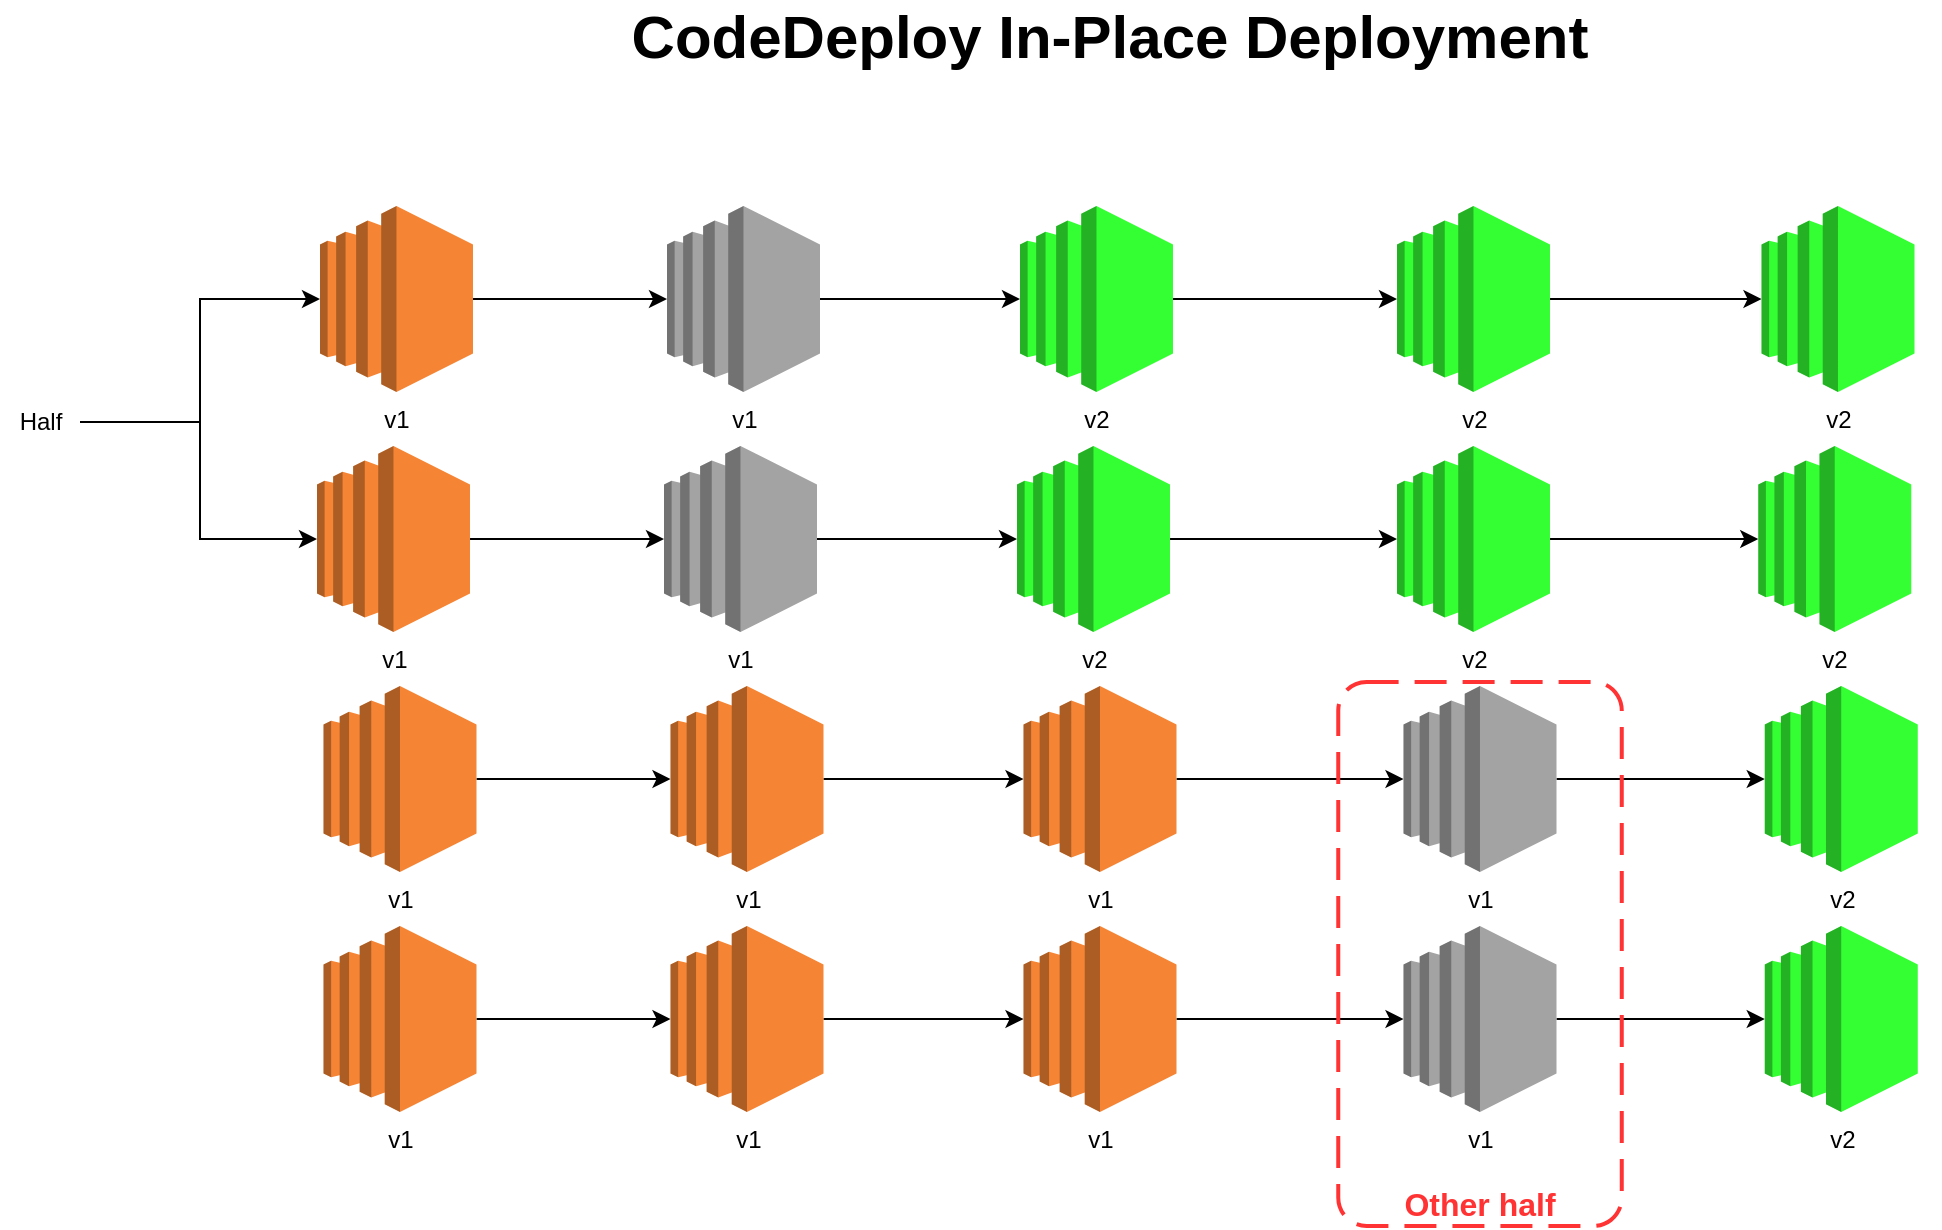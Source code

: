 <mxfile version="21.5.1" type="device">
  <diagram name="Page-1" id="Rck_diRTb7xteAQt73CQ">
    <mxGraphModel dx="1584" dy="1690" grid="1" gridSize="10" guides="1" tooltips="1" connect="1" arrows="1" fold="1" page="1" pageScale="1" pageWidth="850" pageHeight="1100" math="0" shadow="0">
      <root>
        <mxCell id="0" />
        <mxCell id="1" parent="0" />
        <mxCell id="HZa0m9FP3mSwSl7YWpL0-22" style="edgeStyle=orthogonalEdgeStyle;rounded=0;orthogonalLoop=1;jettySize=auto;html=1;entryX=0;entryY=0.5;entryDx=0;entryDy=0;entryPerimeter=0;" parent="1" source="HZa0m9FP3mSwSl7YWpL0-17" target="HZa0m9FP3mSwSl7YWpL0-20" edge="1">
          <mxGeometry relative="1" as="geometry" />
        </mxCell>
        <mxCell id="HZa0m9FP3mSwSl7YWpL0-17" value="v1" style="outlineConnect=0;dashed=0;verticalLabelPosition=bottom;verticalAlign=top;align=center;html=1;shape=mxgraph.aws3.ec2;fillColor=#F58534;gradientColor=none;" parent="1" vertex="1">
          <mxGeometry x="250" y="320" width="76.5" height="93" as="geometry" />
        </mxCell>
        <mxCell id="HZa0m9FP3mSwSl7YWpL0-25" style="edgeStyle=orthogonalEdgeStyle;rounded=0;orthogonalLoop=1;jettySize=auto;html=1;" parent="1" source="HZa0m9FP3mSwSl7YWpL0-20" target="HZa0m9FP3mSwSl7YWpL0-24" edge="1">
          <mxGeometry relative="1" as="geometry" />
        </mxCell>
        <mxCell id="HZa0m9FP3mSwSl7YWpL0-20" value="v1" style="outlineConnect=0;dashed=0;verticalLabelPosition=bottom;verticalAlign=top;align=center;html=1;shape=mxgraph.aws3.ec2;fillColor=#a3a3a3;gradientColor=none;" parent="1" vertex="1">
          <mxGeometry x="423.5" y="320" width="76.5" height="93" as="geometry" />
        </mxCell>
        <mxCell id="HZa0m9FP3mSwSl7YWpL0-56" style="edgeStyle=orthogonalEdgeStyle;rounded=0;orthogonalLoop=1;jettySize=auto;html=1;entryX=0;entryY=0.5;entryDx=0;entryDy=0;entryPerimeter=0;" parent="1" source="HZa0m9FP3mSwSl7YWpL0-24" target="HZa0m9FP3mSwSl7YWpL0-49" edge="1">
          <mxGeometry relative="1" as="geometry" />
        </mxCell>
        <mxCell id="HZa0m9FP3mSwSl7YWpL0-24" value="v2" style="outlineConnect=0;dashed=0;verticalLabelPosition=bottom;verticalAlign=top;align=center;html=1;shape=mxgraph.aws3.ec2;fillColor=#33FF33;gradientColor=none;" parent="1" vertex="1">
          <mxGeometry x="600" y="320" width="76.5" height="93" as="geometry" />
        </mxCell>
        <mxCell id="HZa0m9FP3mSwSl7YWpL0-28" style="edgeStyle=orthogonalEdgeStyle;rounded=0;orthogonalLoop=1;jettySize=auto;html=1;entryX=0;entryY=0.5;entryDx=0;entryDy=0;entryPerimeter=0;" parent="1" source="HZa0m9FP3mSwSl7YWpL0-29" target="HZa0m9FP3mSwSl7YWpL0-31" edge="1">
          <mxGeometry relative="1" as="geometry" />
        </mxCell>
        <mxCell id="HZa0m9FP3mSwSl7YWpL0-29" value="v1" style="outlineConnect=0;dashed=0;verticalLabelPosition=bottom;verticalAlign=top;align=center;html=1;shape=mxgraph.aws3.ec2;fillColor=#F58534;gradientColor=none;" parent="1" vertex="1">
          <mxGeometry x="248.5" y="440" width="76.5" height="93" as="geometry" />
        </mxCell>
        <mxCell id="HZa0m9FP3mSwSl7YWpL0-30" style="edgeStyle=orthogonalEdgeStyle;rounded=0;orthogonalLoop=1;jettySize=auto;html=1;" parent="1" source="HZa0m9FP3mSwSl7YWpL0-31" target="HZa0m9FP3mSwSl7YWpL0-32" edge="1">
          <mxGeometry relative="1" as="geometry" />
        </mxCell>
        <mxCell id="HZa0m9FP3mSwSl7YWpL0-31" value="v1" style="outlineConnect=0;dashed=0;verticalLabelPosition=bottom;verticalAlign=top;align=center;html=1;shape=mxgraph.aws3.ec2;fillColor=#a3a3a3;gradientColor=none;" parent="1" vertex="1">
          <mxGeometry x="422" y="440" width="76.5" height="93" as="geometry" />
        </mxCell>
        <mxCell id="HZa0m9FP3mSwSl7YWpL0-57" style="edgeStyle=orthogonalEdgeStyle;rounded=0;orthogonalLoop=1;jettySize=auto;html=1;" parent="1" source="HZa0m9FP3mSwSl7YWpL0-32" target="HZa0m9FP3mSwSl7YWpL0-51" edge="1">
          <mxGeometry relative="1" as="geometry" />
        </mxCell>
        <mxCell id="HZa0m9FP3mSwSl7YWpL0-32" value="v2" style="outlineConnect=0;dashed=0;verticalLabelPosition=bottom;verticalAlign=top;align=center;html=1;shape=mxgraph.aws3.ec2;fillColor=#33FF33;gradientColor=none;" parent="1" vertex="1">
          <mxGeometry x="598.5" y="440" width="76.5" height="93" as="geometry" />
        </mxCell>
        <mxCell id="HZa0m9FP3mSwSl7YWpL0-33" style="edgeStyle=orthogonalEdgeStyle;rounded=0;orthogonalLoop=1;jettySize=auto;html=1;entryX=0;entryY=0.5;entryDx=0;entryDy=0;entryPerimeter=0;" parent="1" source="HZa0m9FP3mSwSl7YWpL0-34" target="HZa0m9FP3mSwSl7YWpL0-36" edge="1">
          <mxGeometry relative="1" as="geometry" />
        </mxCell>
        <mxCell id="HZa0m9FP3mSwSl7YWpL0-34" value="v1" style="outlineConnect=0;dashed=0;verticalLabelPosition=bottom;verticalAlign=top;align=center;html=1;shape=mxgraph.aws3.ec2;fillColor=#F58534;gradientColor=none;" parent="1" vertex="1">
          <mxGeometry x="251.75" y="560" width="76.5" height="93" as="geometry" />
        </mxCell>
        <mxCell id="HZa0m9FP3mSwSl7YWpL0-35" style="edgeStyle=orthogonalEdgeStyle;rounded=0;orthogonalLoop=1;jettySize=auto;html=1;" parent="1" source="HZa0m9FP3mSwSl7YWpL0-36" target="HZa0m9FP3mSwSl7YWpL0-37" edge="1">
          <mxGeometry relative="1" as="geometry" />
        </mxCell>
        <mxCell id="HZa0m9FP3mSwSl7YWpL0-36" value="v1" style="outlineConnect=0;dashed=0;verticalLabelPosition=bottom;verticalAlign=top;align=center;html=1;shape=mxgraph.aws3.ec2;fillColor=#F58534;gradientColor=none;" parent="1" vertex="1">
          <mxGeometry x="425.25" y="560" width="76.5" height="93" as="geometry" />
        </mxCell>
        <mxCell id="HZa0m9FP3mSwSl7YWpL0-58" style="edgeStyle=orthogonalEdgeStyle;rounded=0;orthogonalLoop=1;jettySize=auto;html=1;entryX=0;entryY=0.5;entryDx=0;entryDy=0;entryPerimeter=0;" parent="1" source="HZa0m9FP3mSwSl7YWpL0-37" target="HZa0m9FP3mSwSl7YWpL0-53" edge="1">
          <mxGeometry relative="1" as="geometry" />
        </mxCell>
        <mxCell id="HZa0m9FP3mSwSl7YWpL0-37" value="v1" style="outlineConnect=0;dashed=0;verticalLabelPosition=bottom;verticalAlign=top;align=center;html=1;shape=mxgraph.aws3.ec2;fillColor=#F58534;gradientColor=none;" parent="1" vertex="1">
          <mxGeometry x="601.75" y="560" width="76.5" height="93" as="geometry" />
        </mxCell>
        <mxCell id="HZa0m9FP3mSwSl7YWpL0-38" style="edgeStyle=orthogonalEdgeStyle;rounded=0;orthogonalLoop=1;jettySize=auto;html=1;entryX=0;entryY=0.5;entryDx=0;entryDy=0;entryPerimeter=0;" parent="1" source="HZa0m9FP3mSwSl7YWpL0-39" target="HZa0m9FP3mSwSl7YWpL0-41" edge="1">
          <mxGeometry relative="1" as="geometry" />
        </mxCell>
        <mxCell id="HZa0m9FP3mSwSl7YWpL0-39" value="v1" style="outlineConnect=0;dashed=0;verticalLabelPosition=bottom;verticalAlign=top;align=center;html=1;shape=mxgraph.aws3.ec2;fillColor=#F58534;gradientColor=none;" parent="1" vertex="1">
          <mxGeometry x="251.75" y="680" width="76.5" height="93" as="geometry" />
        </mxCell>
        <mxCell id="HZa0m9FP3mSwSl7YWpL0-40" style="edgeStyle=orthogonalEdgeStyle;rounded=0;orthogonalLoop=1;jettySize=auto;html=1;" parent="1" source="HZa0m9FP3mSwSl7YWpL0-41" target="HZa0m9FP3mSwSl7YWpL0-42" edge="1">
          <mxGeometry relative="1" as="geometry" />
        </mxCell>
        <mxCell id="HZa0m9FP3mSwSl7YWpL0-41" value="v1" style="outlineConnect=0;dashed=0;verticalLabelPosition=bottom;verticalAlign=top;align=center;html=1;shape=mxgraph.aws3.ec2;fillColor=#f58534;gradientColor=none;" parent="1" vertex="1">
          <mxGeometry x="425.25" y="680" width="76.5" height="93" as="geometry" />
        </mxCell>
        <mxCell id="HZa0m9FP3mSwSl7YWpL0-59" style="edgeStyle=orthogonalEdgeStyle;rounded=0;orthogonalLoop=1;jettySize=auto;html=1;entryX=0;entryY=0.5;entryDx=0;entryDy=0;entryPerimeter=0;" parent="1" source="HZa0m9FP3mSwSl7YWpL0-42" target="HZa0m9FP3mSwSl7YWpL0-55" edge="1">
          <mxGeometry relative="1" as="geometry" />
        </mxCell>
        <mxCell id="HZa0m9FP3mSwSl7YWpL0-42" value="v1" style="outlineConnect=0;dashed=0;verticalLabelPosition=bottom;verticalAlign=top;align=center;html=1;shape=mxgraph.aws3.ec2;fillColor=#f58534;gradientColor=none;" parent="1" vertex="1">
          <mxGeometry x="601.75" y="680" width="76.5" height="93" as="geometry" />
        </mxCell>
        <mxCell id="HZa0m9FP3mSwSl7YWpL0-43" value="CodeDeploy&amp;nbsp;In-Place Deployment" style="text;html=1;strokeColor=none;fillColor=none;align=center;verticalAlign=middle;whiteSpace=wrap;rounded=0;fontSize=30;fontStyle=1" parent="1" vertex="1">
          <mxGeometry x="230" y="220" width="830" height="30" as="geometry" />
        </mxCell>
        <mxCell id="HZa0m9FP3mSwSl7YWpL0-45" style="edgeStyle=orthogonalEdgeStyle;rounded=0;orthogonalLoop=1;jettySize=auto;html=1;entryX=0;entryY=0.5;entryDx=0;entryDy=0;entryPerimeter=0;" parent="1" source="HZa0m9FP3mSwSl7YWpL0-44" target="HZa0m9FP3mSwSl7YWpL0-17" edge="1">
          <mxGeometry relative="1" as="geometry">
            <Array as="points">
              <mxPoint x="190" y="428" />
              <mxPoint x="190" y="367" />
            </Array>
          </mxGeometry>
        </mxCell>
        <mxCell id="HZa0m9FP3mSwSl7YWpL0-46" style="edgeStyle=orthogonalEdgeStyle;rounded=0;orthogonalLoop=1;jettySize=auto;html=1;entryX=0;entryY=0.5;entryDx=0;entryDy=0;entryPerimeter=0;" parent="1" source="HZa0m9FP3mSwSl7YWpL0-44" target="HZa0m9FP3mSwSl7YWpL0-29" edge="1">
          <mxGeometry relative="1" as="geometry">
            <Array as="points">
              <mxPoint x="190" y="428" />
              <mxPoint x="190" y="487" />
            </Array>
          </mxGeometry>
        </mxCell>
        <mxCell id="HZa0m9FP3mSwSl7YWpL0-44" value="Half" style="text;html=1;align=center;verticalAlign=middle;resizable=0;points=[];autosize=1;strokeColor=none;fillColor=none;" parent="1" vertex="1">
          <mxGeometry x="90" y="413" width="40" height="30" as="geometry" />
        </mxCell>
        <mxCell id="HZa0m9FP3mSwSl7YWpL0-67" style="edgeStyle=orthogonalEdgeStyle;rounded=0;orthogonalLoop=1;jettySize=auto;html=1;entryX=0;entryY=0.5;entryDx=0;entryDy=0;entryPerimeter=0;" parent="1" source="HZa0m9FP3mSwSl7YWpL0-49" target="HZa0m9FP3mSwSl7YWpL0-60" edge="1">
          <mxGeometry relative="1" as="geometry" />
        </mxCell>
        <mxCell id="HZa0m9FP3mSwSl7YWpL0-49" value="v2" style="outlineConnect=0;dashed=0;verticalLabelPosition=bottom;verticalAlign=top;align=center;html=1;shape=mxgraph.aws3.ec2;fillColor=#33FF33;gradientColor=none;" parent="1" vertex="1">
          <mxGeometry x="788.5" y="320" width="76.5" height="93" as="geometry" />
        </mxCell>
        <mxCell id="HZa0m9FP3mSwSl7YWpL0-66" style="edgeStyle=orthogonalEdgeStyle;rounded=0;orthogonalLoop=1;jettySize=auto;html=1;entryX=0;entryY=0.5;entryDx=0;entryDy=0;entryPerimeter=0;" parent="1" source="HZa0m9FP3mSwSl7YWpL0-51" target="HZa0m9FP3mSwSl7YWpL0-61" edge="1">
          <mxGeometry relative="1" as="geometry" />
        </mxCell>
        <mxCell id="HZa0m9FP3mSwSl7YWpL0-51" value="v2" style="outlineConnect=0;dashed=0;verticalLabelPosition=bottom;verticalAlign=top;align=center;html=1;shape=mxgraph.aws3.ec2;fillColor=#33FF33;gradientColor=none;" parent="1" vertex="1">
          <mxGeometry x="788.5" y="440" width="76.5" height="93" as="geometry" />
        </mxCell>
        <mxCell id="HZa0m9FP3mSwSl7YWpL0-65" style="edgeStyle=orthogonalEdgeStyle;rounded=0;orthogonalLoop=1;jettySize=auto;html=1;entryX=0;entryY=0.5;entryDx=0;entryDy=0;entryPerimeter=0;" parent="1" source="HZa0m9FP3mSwSl7YWpL0-53" target="HZa0m9FP3mSwSl7YWpL0-62" edge="1">
          <mxGeometry relative="1" as="geometry" />
        </mxCell>
        <mxCell id="HZa0m9FP3mSwSl7YWpL0-53" value="v1" style="outlineConnect=0;dashed=0;verticalLabelPosition=bottom;verticalAlign=top;align=center;html=1;shape=mxgraph.aws3.ec2;fillColor=#A3A3A3;gradientColor=none;" parent="1" vertex="1">
          <mxGeometry x="791.75" y="560" width="76.5" height="93" as="geometry" />
        </mxCell>
        <mxCell id="HZa0m9FP3mSwSl7YWpL0-64" style="edgeStyle=orthogonalEdgeStyle;rounded=0;orthogonalLoop=1;jettySize=auto;html=1;entryX=0;entryY=0.5;entryDx=0;entryDy=0;entryPerimeter=0;" parent="1" source="HZa0m9FP3mSwSl7YWpL0-55" target="HZa0m9FP3mSwSl7YWpL0-63" edge="1">
          <mxGeometry relative="1" as="geometry" />
        </mxCell>
        <mxCell id="HZa0m9FP3mSwSl7YWpL0-55" value="v1" style="outlineConnect=0;dashed=0;verticalLabelPosition=bottom;verticalAlign=top;align=center;html=1;shape=mxgraph.aws3.ec2;fillColor=#a3a3a3;gradientColor=none;" parent="1" vertex="1">
          <mxGeometry x="791.75" y="680" width="76.5" height="93" as="geometry" />
        </mxCell>
        <mxCell id="HZa0m9FP3mSwSl7YWpL0-60" value="v2" style="outlineConnect=0;dashed=0;verticalLabelPosition=bottom;verticalAlign=top;align=center;html=1;shape=mxgraph.aws3.ec2;fillColor=#33FF33;gradientColor=none;" parent="1" vertex="1">
          <mxGeometry x="970.75" y="320" width="76.5" height="93" as="geometry" />
        </mxCell>
        <mxCell id="HZa0m9FP3mSwSl7YWpL0-61" value="v2" style="outlineConnect=0;dashed=0;verticalLabelPosition=bottom;verticalAlign=top;align=center;html=1;shape=mxgraph.aws3.ec2;fillColor=#33FF33;gradientColor=none;" parent="1" vertex="1">
          <mxGeometry x="969.13" y="440" width="76.5" height="93" as="geometry" />
        </mxCell>
        <mxCell id="HZa0m9FP3mSwSl7YWpL0-62" value="v2" style="outlineConnect=0;dashed=0;verticalLabelPosition=bottom;verticalAlign=top;align=center;html=1;shape=mxgraph.aws3.ec2;fillColor=#33ff33;gradientColor=none;" parent="1" vertex="1">
          <mxGeometry x="972.38" y="560" width="76.5" height="93" as="geometry" />
        </mxCell>
        <mxCell id="HZa0m9FP3mSwSl7YWpL0-63" value="v2" style="outlineConnect=0;dashed=0;verticalLabelPosition=bottom;verticalAlign=top;align=center;html=1;shape=mxgraph.aws3.ec2;fillColor=#33ff33;gradientColor=none;" parent="1" vertex="1">
          <mxGeometry x="972.38" y="680" width="76.5" height="93" as="geometry" />
        </mxCell>
        <mxCell id="cf14auBmGyYl9YptXVwd-1" value="Other half" style="rounded=1;arcSize=10;dashed=1;strokeColor=#FF3333;fillColor=none;gradientColor=none;dashPattern=8 4;strokeWidth=2;verticalAlign=bottom;fontStyle=1;fontSize=16;fontColor=#FF3333;" vertex="1" parent="1">
          <mxGeometry x="759.13" y="558" width="141.75" height="272" as="geometry" />
        </mxCell>
      </root>
    </mxGraphModel>
  </diagram>
</mxfile>

